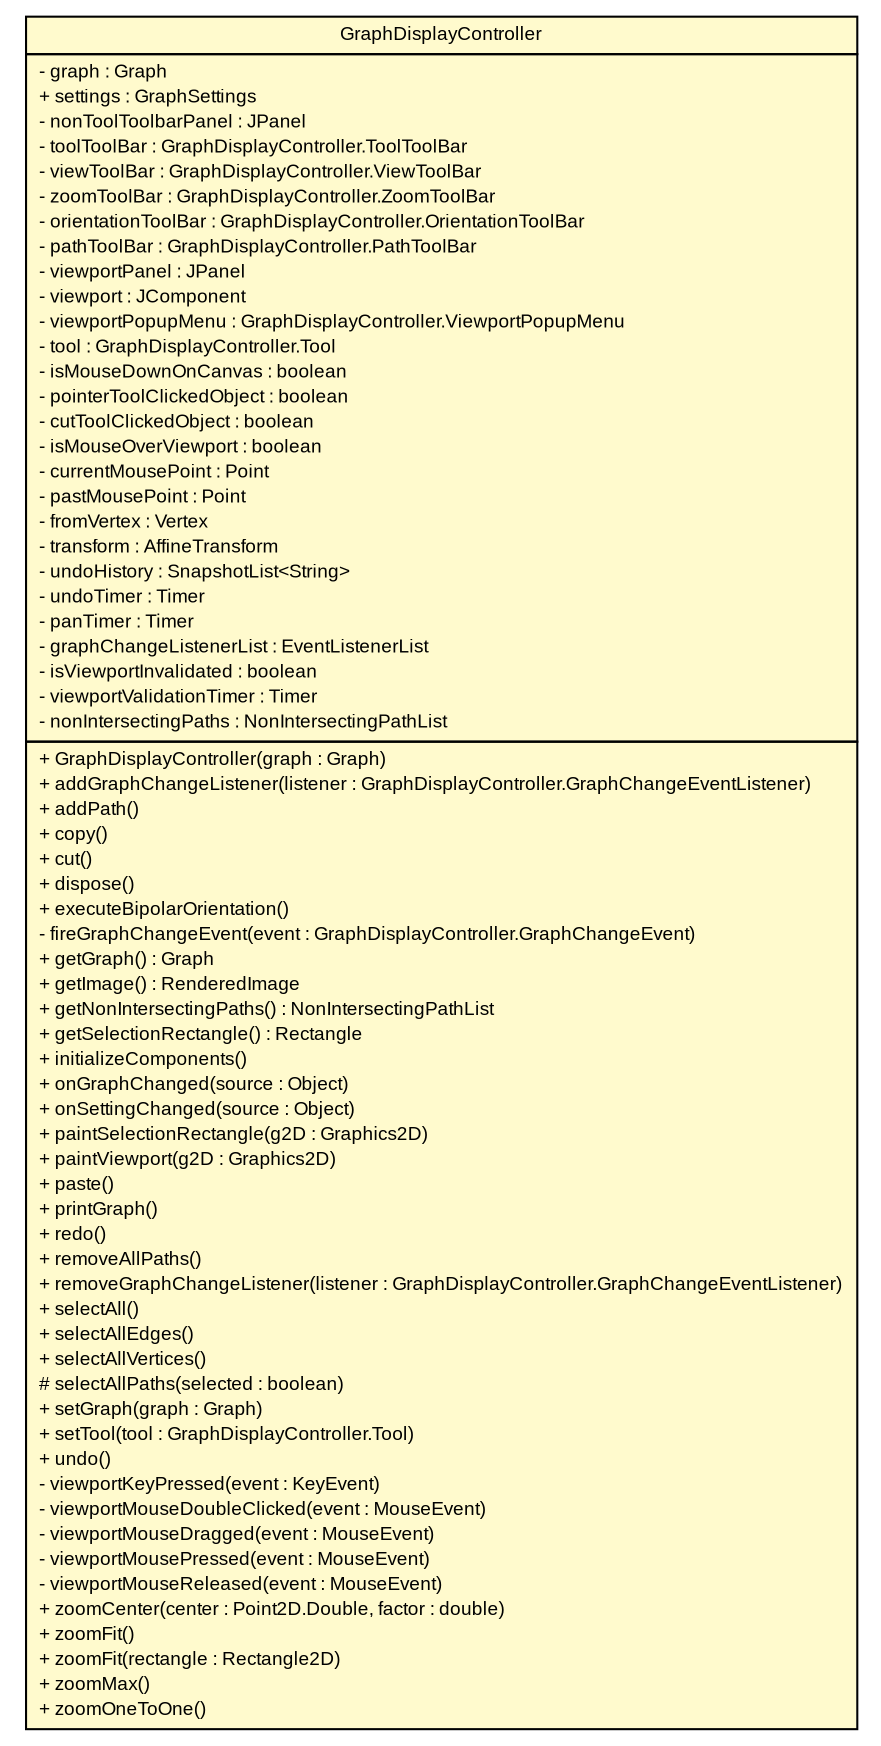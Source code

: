 #!/usr/local/bin/dot
#
# Class diagram 
# Generated by UMLGraph version R5_6 (http://www.umlgraph.org/)
#

digraph G {
	edge [fontname="arial",fontsize=10,labelfontname="arial",labelfontsize=10];
	node [fontname="arial",fontsize=10,shape=plaintext];
	nodesep=0.25;
	ranksep=0.5;
	// pfc.controllers.GraphDisplayController
	c8208 [label=<<table title="pfc.controllers.GraphDisplayController" border="0" cellborder="1" cellspacing="0" cellpadding="2" port="p" bgcolor="lemonChiffon" href="./GraphDisplayController.html">
		<tr><td><table border="0" cellspacing="0" cellpadding="1">
<tr><td align="center" balign="center"> GraphDisplayController </td></tr>
		</table></td></tr>
		<tr><td><table border="0" cellspacing="0" cellpadding="1">
<tr><td align="left" balign="left"> - graph : Graph </td></tr>
<tr><td align="left" balign="left"> + settings : GraphSettings </td></tr>
<tr><td align="left" balign="left"> - nonToolToolbarPanel : JPanel </td></tr>
<tr><td align="left" balign="left"> - toolToolBar : GraphDisplayController.ToolToolBar </td></tr>
<tr><td align="left" balign="left"> - viewToolBar : GraphDisplayController.ViewToolBar </td></tr>
<tr><td align="left" balign="left"> - zoomToolBar : GraphDisplayController.ZoomToolBar </td></tr>
<tr><td align="left" balign="left"> - orientationToolBar : GraphDisplayController.OrientationToolBar </td></tr>
<tr><td align="left" balign="left"> - pathToolBar : GraphDisplayController.PathToolBar </td></tr>
<tr><td align="left" balign="left"> - viewportPanel : JPanel </td></tr>
<tr><td align="left" balign="left"> - viewport : JComponent </td></tr>
<tr><td align="left" balign="left"> - viewportPopupMenu : GraphDisplayController.ViewportPopupMenu </td></tr>
<tr><td align="left" balign="left"> - tool : GraphDisplayController.Tool </td></tr>
<tr><td align="left" balign="left"> - isMouseDownOnCanvas : boolean </td></tr>
<tr><td align="left" balign="left"> - pointerToolClickedObject : boolean </td></tr>
<tr><td align="left" balign="left"> - cutToolClickedObject : boolean </td></tr>
<tr><td align="left" balign="left"> - isMouseOverViewport : boolean </td></tr>
<tr><td align="left" balign="left"> - currentMousePoint : Point </td></tr>
<tr><td align="left" balign="left"> - pastMousePoint : Point </td></tr>
<tr><td align="left" balign="left"> - fromVertex : Vertex </td></tr>
<tr><td align="left" balign="left"> - transform : AffineTransform </td></tr>
<tr><td align="left" balign="left"> - undoHistory : SnapshotList&lt;String&gt; </td></tr>
<tr><td align="left" balign="left"> - undoTimer : Timer </td></tr>
<tr><td align="left" balign="left"> - panTimer : Timer </td></tr>
<tr><td align="left" balign="left"> - graphChangeListenerList : EventListenerList </td></tr>
<tr><td align="left" balign="left"> - isViewportInvalidated : boolean </td></tr>
<tr><td align="left" balign="left"> - viewportValidationTimer : Timer </td></tr>
<tr><td align="left" balign="left"> - nonIntersectingPaths : NonIntersectingPathList </td></tr>
		</table></td></tr>
		<tr><td><table border="0" cellspacing="0" cellpadding="1">
<tr><td align="left" balign="left"> + GraphDisplayController(graph : Graph) </td></tr>
<tr><td align="left" balign="left"> + addGraphChangeListener(listener : GraphDisplayController.GraphChangeEventListener) </td></tr>
<tr><td align="left" balign="left"> + addPath() </td></tr>
<tr><td align="left" balign="left"> + copy() </td></tr>
<tr><td align="left" balign="left"> + cut() </td></tr>
<tr><td align="left" balign="left"> + dispose() </td></tr>
<tr><td align="left" balign="left"> + executeBipolarOrientation() </td></tr>
<tr><td align="left" balign="left"> - fireGraphChangeEvent(event : GraphDisplayController.GraphChangeEvent) </td></tr>
<tr><td align="left" balign="left"> + getGraph() : Graph </td></tr>
<tr><td align="left" balign="left"> + getImage() : RenderedImage </td></tr>
<tr><td align="left" balign="left"> + getNonIntersectingPaths() : NonIntersectingPathList </td></tr>
<tr><td align="left" balign="left"> + getSelectionRectangle() : Rectangle </td></tr>
<tr><td align="left" balign="left"> + initializeComponents() </td></tr>
<tr><td align="left" balign="left"> + onGraphChanged(source : Object) </td></tr>
<tr><td align="left" balign="left"> + onSettingChanged(source : Object) </td></tr>
<tr><td align="left" balign="left"> + paintSelectionRectangle(g2D : Graphics2D) </td></tr>
<tr><td align="left" balign="left"> + paintViewport(g2D : Graphics2D) </td></tr>
<tr><td align="left" balign="left"> + paste() </td></tr>
<tr><td align="left" balign="left"> + printGraph() </td></tr>
<tr><td align="left" balign="left"> + redo() </td></tr>
<tr><td align="left" balign="left"> + removeAllPaths() </td></tr>
<tr><td align="left" balign="left"> + removeGraphChangeListener(listener : GraphDisplayController.GraphChangeEventListener) </td></tr>
<tr><td align="left" balign="left"> + selectAll() </td></tr>
<tr><td align="left" balign="left"> + selectAllEdges() </td></tr>
<tr><td align="left" balign="left"> + selectAllVertices() </td></tr>
<tr><td align="left" balign="left"> # selectAllPaths(selected : boolean) </td></tr>
<tr><td align="left" balign="left"> + setGraph(graph : Graph) </td></tr>
<tr><td align="left" balign="left"> + setTool(tool : GraphDisplayController.Tool) </td></tr>
<tr><td align="left" balign="left"> + undo() </td></tr>
<tr><td align="left" balign="left"> - viewportKeyPressed(event : KeyEvent) </td></tr>
<tr><td align="left" balign="left"> - viewportMouseDoubleClicked(event : MouseEvent) </td></tr>
<tr><td align="left" balign="left"> - viewportMouseDragged(event : MouseEvent) </td></tr>
<tr><td align="left" balign="left"> - viewportMousePressed(event : MouseEvent) </td></tr>
<tr><td align="left" balign="left"> - viewportMouseReleased(event : MouseEvent) </td></tr>
<tr><td align="left" balign="left"> + zoomCenter(center : Point2D.Double, factor : double) </td></tr>
<tr><td align="left" balign="left"> + zoomFit() </td></tr>
<tr><td align="left" balign="left"> + zoomFit(rectangle : Rectangle2D) </td></tr>
<tr><td align="left" balign="left"> + zoomMax() </td></tr>
<tr><td align="left" balign="left"> + zoomOneToOne() </td></tr>
		</table></td></tr>
		</table>>, URL="./GraphDisplayController.html", fontname="arial", fontcolor="black", fontsize=9.0];
}

